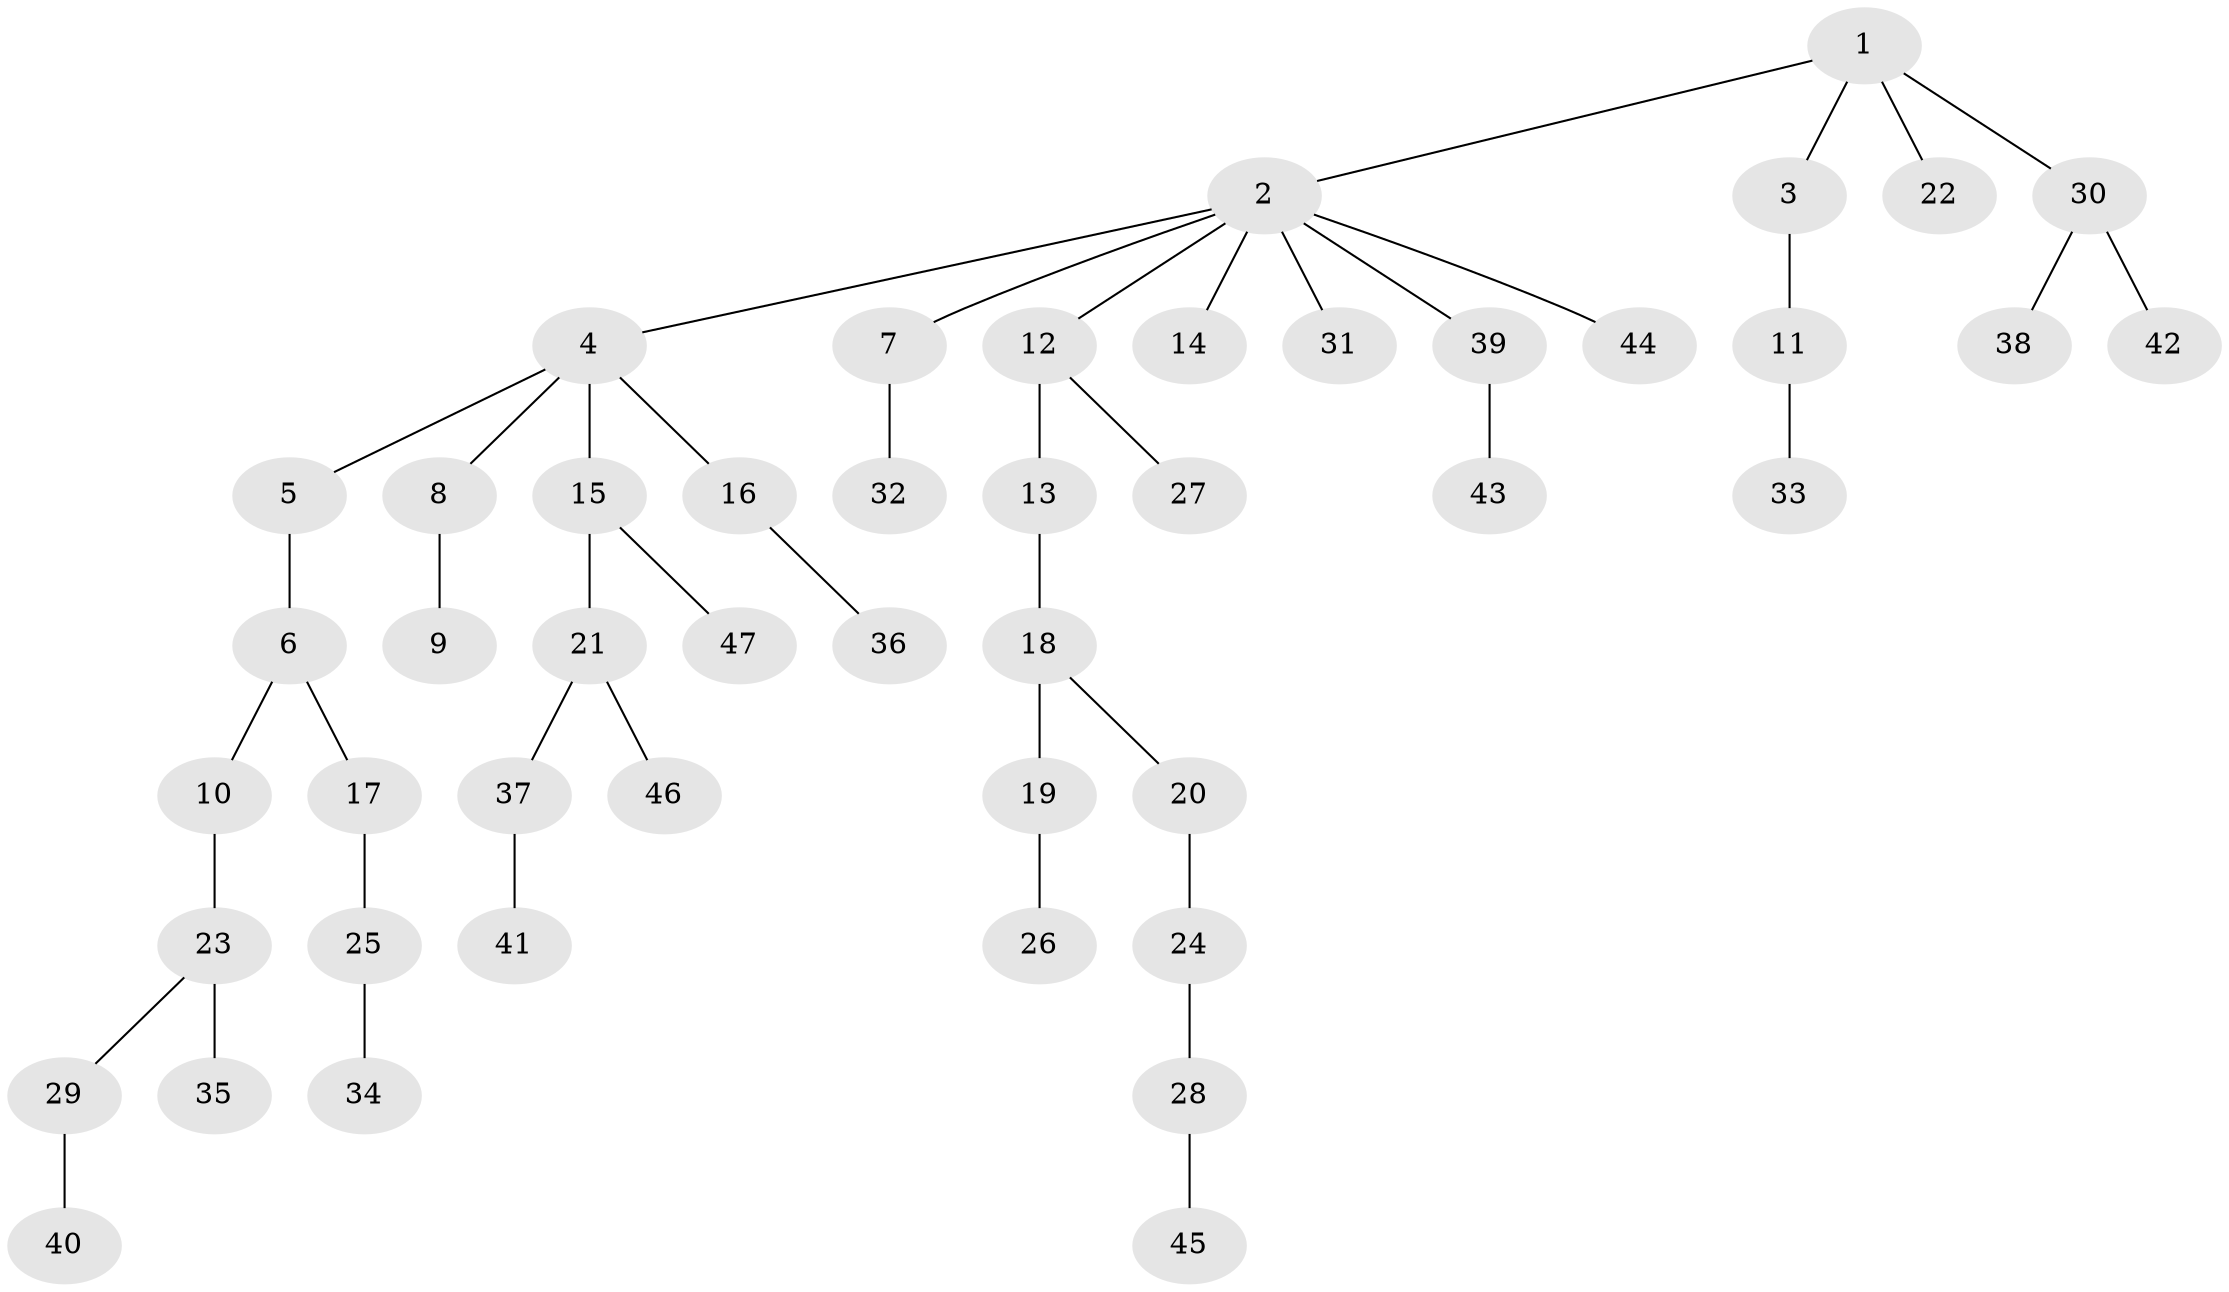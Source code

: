 // original degree distribution, {7: 0.02127659574468085, 9: 0.010638297872340425, 4: 0.0851063829787234, 3: 0.09574468085106383, 2: 0.23404255319148937, 1: 0.5319148936170213, 5: 0.02127659574468085}
// Generated by graph-tools (version 1.1) at 2025/36/03/09/25 02:36:53]
// undirected, 47 vertices, 46 edges
graph export_dot {
graph [start="1"]
  node [color=gray90,style=filled];
  1;
  2;
  3;
  4;
  5;
  6;
  7;
  8;
  9;
  10;
  11;
  12;
  13;
  14;
  15;
  16;
  17;
  18;
  19;
  20;
  21;
  22;
  23;
  24;
  25;
  26;
  27;
  28;
  29;
  30;
  31;
  32;
  33;
  34;
  35;
  36;
  37;
  38;
  39;
  40;
  41;
  42;
  43;
  44;
  45;
  46;
  47;
  1 -- 2 [weight=1.0];
  1 -- 3 [weight=1.0];
  1 -- 22 [weight=1.0];
  1 -- 30 [weight=1.0];
  2 -- 4 [weight=1.0];
  2 -- 7 [weight=1.0];
  2 -- 12 [weight=1.0];
  2 -- 14 [weight=1.0];
  2 -- 31 [weight=1.0];
  2 -- 39 [weight=1.0];
  2 -- 44 [weight=1.0];
  3 -- 11 [weight=2.0];
  4 -- 5 [weight=1.0];
  4 -- 8 [weight=1.0];
  4 -- 15 [weight=1.0];
  4 -- 16 [weight=1.0];
  5 -- 6 [weight=2.0];
  6 -- 10 [weight=1.0];
  6 -- 17 [weight=1.0];
  7 -- 32 [weight=1.0];
  8 -- 9 [weight=4.0];
  10 -- 23 [weight=1.0];
  11 -- 33 [weight=1.0];
  12 -- 13 [weight=1.0];
  12 -- 27 [weight=1.0];
  13 -- 18 [weight=1.0];
  15 -- 21 [weight=1.0];
  15 -- 47 [weight=1.0];
  16 -- 36 [weight=1.0];
  17 -- 25 [weight=1.0];
  18 -- 19 [weight=2.0];
  18 -- 20 [weight=1.0];
  19 -- 26 [weight=1.0];
  20 -- 24 [weight=1.0];
  21 -- 37 [weight=1.0];
  21 -- 46 [weight=1.0];
  23 -- 29 [weight=1.0];
  23 -- 35 [weight=1.0];
  24 -- 28 [weight=2.0];
  25 -- 34 [weight=2.0];
  28 -- 45 [weight=1.0];
  29 -- 40 [weight=1.0];
  30 -- 38 [weight=1.0];
  30 -- 42 [weight=1.0];
  37 -- 41 [weight=1.0];
  39 -- 43 [weight=1.0];
}
